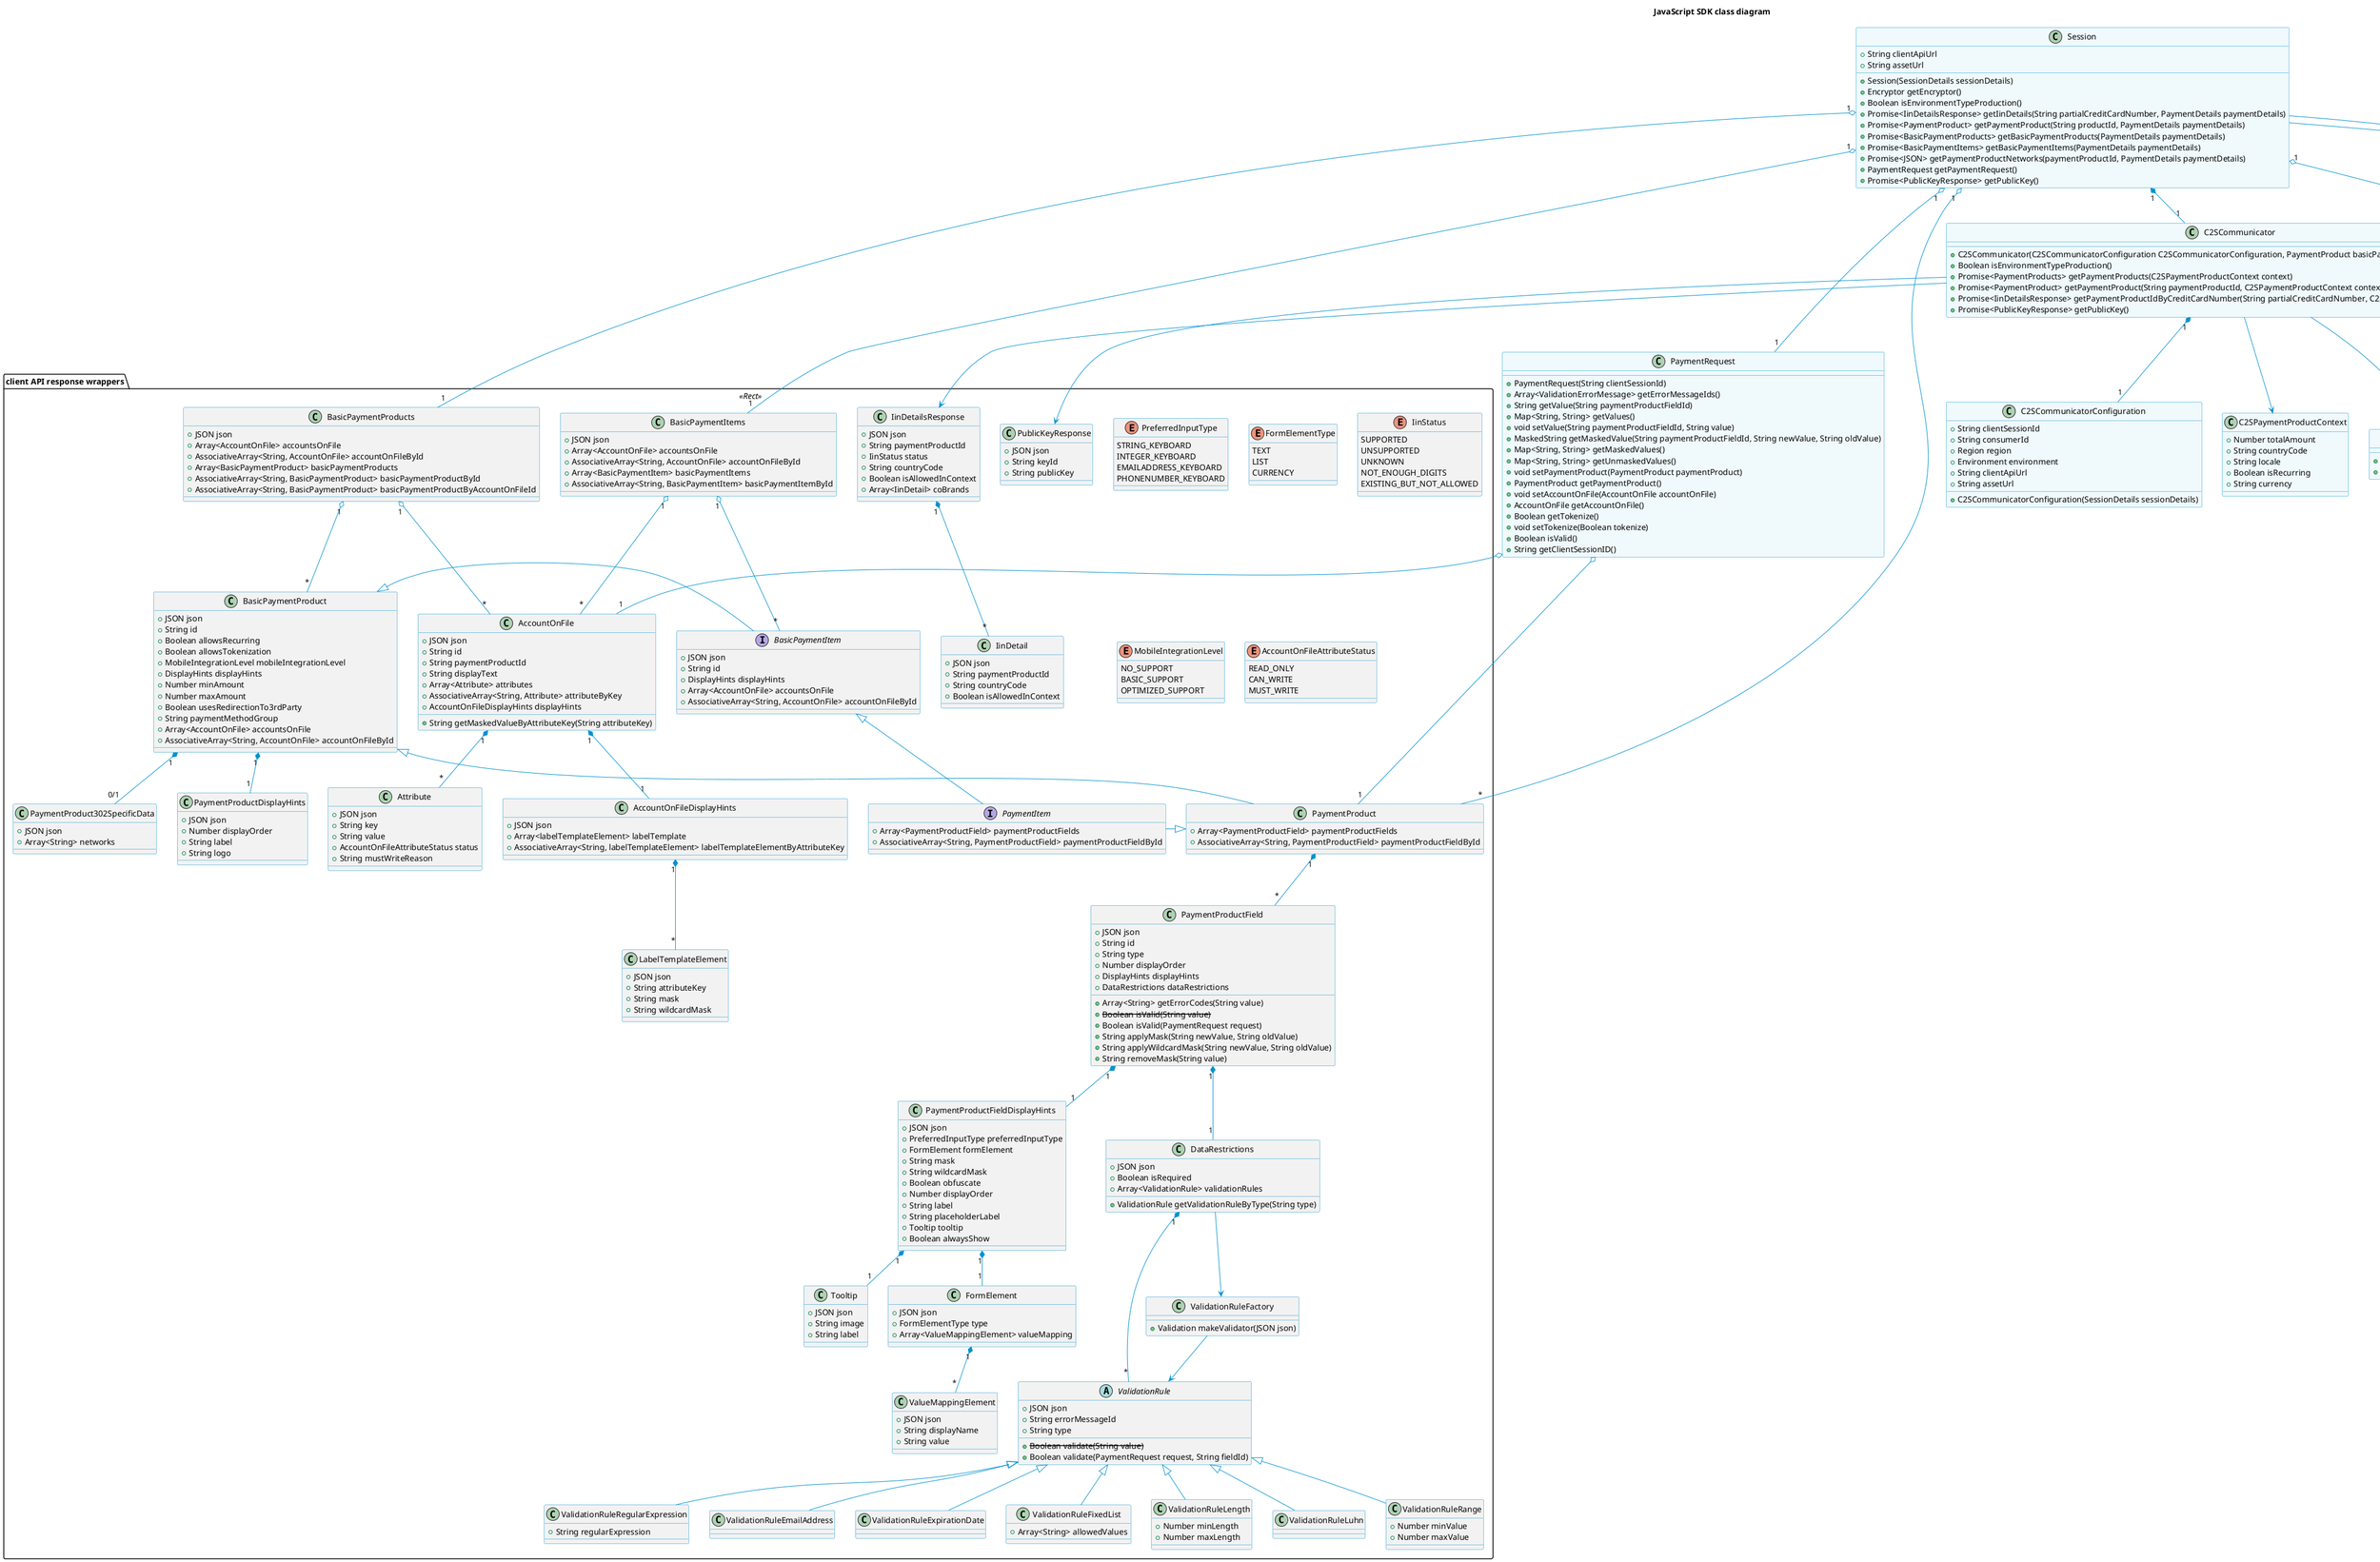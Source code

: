 @startuml

' This is a plantUML (http://plantuml.sourceforge.net/) file that contains the class diagram of the JS SDK.


title <b>JavaScript SDK class diagram</b>

skinparam class {
	BackgroundColor #F0F9FC
	ArrowColor #0091CF
	BorderColor #0091CF
}

package "client API response wrappers" <<Rect>> {

	class BasicPaymentProducts  #f2f2f2 {
		+JSON json
		+Array<AccountOnFile> accountsOnFile
		+AssociativeArray<String, AccountOnFile> accountOnFileById
		+Array<BasicPaymentProduct> basicPaymentProducts
		+AssociativeArray<String, BasicPaymentProduct> basicPaymentProductById
		+AssociativeArray<String, BasicPaymentProduct> basicPaymentProductByAccountOnFileId
	}

	class BasicPaymentItems  #f2f2f2 {
		+JSON json
		+Array<AccountOnFile> accountsOnFile
		+AssociativeArray<String, AccountOnFile> accountOnFileById
		+Array<BasicPaymentItem> basicPaymentItems
		+AssociativeArray<String, BasicPaymentItem> basicPaymentItemById
	}

	interface BasicPaymentItem  #f2f2f2{
		+JSON json
		+String id
		+DisplayHints displayHints
		+Array<AccountOnFile> accountsOnFile
		+AssociativeArray<String, AccountOnFile> accountOnFileById
	}

	interface PaymentItem  #f2f2f2 {
		+Array<PaymentProductField> paymentProductFields
		+AssociativeArray<String, PaymentProductField> paymentProductFieldById
	}

	class BasicPaymentProduct  #f2f2f2 {
		+JSON json
		+String id
		+Boolean allowsRecurring
		+Boolean allowsTokenization
		+MobileIntegrationLevel mobileIntegrationLevel
		+DisplayHints displayHints
		+Number minAmount
		+Number maxAmount
		+Boolean usesRedirectionTo3rdParty
		+String paymentMethodGroup
		+Array<AccountOnFile> accountsOnFile
		+AssociativeArray<String, AccountOnFile> accountOnFileById
	}

	class PaymentProduct  #f2f2f2 {
		+Array<PaymentProductField> paymentProductFields
		+AssociativeArray<String, PaymentProductField> paymentProductFieldById
	}

	class AccountOnFile #f2f2f2 {
		+JSON json
		+String id
		+String paymentProductId
		+String displayText
		+Array<Attribute> attributes
		+AssociativeArray<String, Attribute> attributeByKey
		+AccountOnFileDisplayHints displayHints
		+String getMaskedValueByAttributeKey(String attributeKey)
	}

	class Attribute #f2f2f2 {
		+JSON json
		+String key
		+String value
		+AccountOnFileAttributeStatus status
		+String mustWriteReason
	}

	class LabelTemplateElement #f2f2f2 {
		+JSON json
		+String attributeKey
		+String mask
		+String wildcardMask
	}

	class AccountOnFileDisplayHints #f2f2f2 {
		+JSON json
		+Array<labelTemplateElement> labelTemplate
		+AssociativeArray<String, labelTemplateElement> labelTemplateElementByAttributeKey
	}

	class PaymentProductField #f2f2f2 {
		+JSON json
		+String id
		+String type
		+Number displayOrder
		+DisplayHints displayHints
		+DataRestrictions dataRestrictions
		+Array<String> getErrorCodes(String value)
		+<strike>Boolean isValid(String value)</strike>
		+Boolean isValid(PaymentRequest request)
		+String applyMask(String newValue, String oldValue)
		+String applyWildcardMask(String newValue, String oldValue)
		+String removeMask(String value)
	}

	class PaymentProduct302SpecificData #f2f2f2 {
		+JSON json
		+Array<String> networks
	}

	class PaymentProductDisplayHints #f2f2f2 {
		+JSON json
		+Number displayOrder
		+String label
		+String logo
	}
	class PaymentProductFieldDisplayHints #f2f2f2 {
		+JSON json
		+PreferredInputType preferredInputType
		+FormElement formElement
		+String mask
		+String wildcardMask
		+Boolean obfuscate
		+Number displayOrder
		+String label
		+String placeholderLabel
		+Tooltip tooltip
		+Boolean alwaysShow
	}

	class DataRestrictions #f2f2f2 {
		+JSON json
		+Boolean isRequired
		+Array<ValidationRule> validationRules
		+ValidationRule getValidationRuleByType(String type)
	}

	abstract class ValidationRule #f2f2f2 {
		+JSON json
		+String errorMessageId
		+String type
		+<strike>Boolean validate(String value)</strike>
		+Boolean validate(PaymentRequest request, String fieldId)
	}

    class ValidationRuleFactory #f2f2f2 {
        +Validation makeValidator(JSON json)
    }

	class ValidationRuleRegularExpression #f2f2f2 {
		+String regularExpression
	}

	class ValidationRuleEmailAddress #f2f2f2 {
	}

	class ValidationRuleExpirationDate #f2f2f2 {
	}

	class ValidationRuleFixedList #f2f2f2 {
		+Array<String> allowedValues
	}

	class ValidationRuleLength #f2f2f2 {
		+Number minLength
		+Number maxLength
	}

	class ValidationRuleLuhn #f2f2f2 {
	}

	class ValidationRuleRange #f2f2f2 {
		+Number minValue
		+Number maxValue
	}

	class IinDetailsResponse #f2f2f2 {
		+JSON json
		+String paymentProductId
		+IinStatus status
		+String countryCode
		+Boolean isAllowedInContext
		+Array<IinDetail> coBrands
	}

	class IinDetail #f2f2f2 {
		+JSON json
		+String paymentProductId
		+String countryCode
		+Boolean isAllowedInContext
	}

	class PublicKeyResponse #f2f2f2 {
		+JSON json
		+String keyId
		+String publicKey
	}

	class Tooltip #f2f2f2 {
		+JSON json
		+String image
		+String label
	}

	class FormElement #f2f2f2 {
		+JSON json
		+FormElementType type
		+Array<ValueMappingElement> valueMapping
	}

	class ValueMappingElement #f2f2f2 {
		+JSON json
		+String displayName
		+String value
	}

	enum PreferredInputType #f2f2f2 {
		STRING_KEYBOARD
		INTEGER_KEYBOARD
		EMAILADDRESS_KEYBOARD
		PHONENUMBER_KEYBOARD
	}

	enum FormElementType #f2f2f2 {
		TEXT
		LIST
		CURRENCY
	}

	enum IinStatus #f2f2f2 {
		SUPPORTED
		UNSUPPORTED
		UNKNOWN
		NOT_ENOUGH_DIGITS
		EXISTING_BUT_NOT_ALLOWED
	}

	enum MobileIntegrationLevel #f2f2f2 {
		NO_SUPPORT
		BASIC_SUPPORT
		OPTIMIZED_SUPPORT
	}

	enum AccountOnFileAttributeStatus #f2f2f2 {
		READ_ONLY
		CAN_WRITE
		MUST_WRITE
	}

}

class Session {
	+String clientApiUrl
	+String assetUrl
    +Session(SessionDetails sessionDetails)
	+Encryptor getEncryptor()
	+Boolean isEnvironmentTypeProduction()
	+Promise<IinDetailsResponse> getIinDetails(String partialCreditCardNumber, PaymentDetails paymentDetails)
	+Promise<PaymentProduct> getPaymentProduct(String productId, PaymentDetails paymentDetails)
	+Promise<BasicPaymentProducts> getBasicPaymentProducts(PaymentDetails paymentDetails)
	+Promise<BasicPaymentItems> getBasicPaymentItems(PaymentDetails paymentDetails)
	+Promise<JSON> getPaymentProductNetworks(paymentProductId, PaymentDetails paymentDetails)
	+PaymentRequest getPaymentRequest()
	+Promise<PublicKeyResponse> getPublicKey()
}

class C2SCommunicator {
	+C2SCommunicator(C2SCommunicatorConfiguration C2SCommunicatorConfiguration, PaymentProduct basicPaymentProduct)
	+Boolean isEnvironmentTypeProduction()
	+Promise<PaymentProducts> getPaymentProducts(C2SPaymentProductContext context)
	+Promise<PaymentProduct> getPaymentProduct(String paymentProductId, C2SPaymentProductContext context)
	+Promise<IinDetailsResponse> getPaymentProductIdByCreditCardNumber(String partialCreditCardNumber, C2SPaymentProductContext context)
	+Promise<PublicKeyResponse> getPublicKey()
}

class C2SCommunicatorConfiguration {
	+String clientSessionId
	+String consumerId
	+Region region
	+Environment environment
	+String clientApiUrl
	+String assetUrl
	+C2SCommunicatorConfiguration(SessionDetails sessionDetails)
}

class C2SPaymentProductContext {
	+Number totalAmount
	+String countryCode
	+String locale
	+Boolean isRecurring
	+String currency
}

class Encryptor {
	+Encryptor(Promise<PublicKeyResponse> publicKeyResponsePromise)
	+String encypt(PaymentRequest paymentRequest)
}

class JOSEEncryptor {
	+String encypt(Object plainTextValues, PublicKeyResponse publicKeyResponse)
}

class PaymentRequest {
    +PaymentRequest(String clientSessionId)
	+Array<ValidationErrorMessage> getErrorMessageIds()
	+String getValue(String paymentProductFieldId)
	+Map<String, String> getValues()
	+void setValue(String paymentProductFieldId, String value)
	+MaskedString getMaskedValue(String paymentProductFieldId, String newValue, String oldValue)
	+Map<String, String> getMaskedValues()
	+Map<String, String> getUnmaskedValues()
	+void setPaymentProduct(PaymentProduct paymentProduct)
	+PaymentProduct getPaymentProduct()
	+void setAccountOnFile(AccountOnFile accountOnFile)
	+AccountOnFile getAccountOnFile()
 	+Boolean getTokenize()
 	+void setTokenize(Boolean tokenize)
	+Boolean isValid()
	+String getClientSessionID()
}

class MaskingUtil {
	+MaskedString applyMask(String mask, String value, String oldValue)
	+Number getMaxLengthBasedOnMask(String mask)
	+String removeMask(String mask, String value)
}

class MaskedString {
	+String formattedValue
	+Number cursorIndex
}

class SessionDetails <<JS Literal>> {
	+String clientSessionID
	+String customerId
	+Region region
	+Environment environment
}

class PaymentDetails <<JS Literal>> {
	+Number totalAmount
	+String countryCode
	+String locale
	+Boolean isRecurring
	+String currency
}

class Util {
	+String getMetadata()
	+String base64Encode(String|Object data)
}

enum Region {
	EU
	US
	AMS
	PAR
}

enum Environment {
	PROD
	PREPROD
	SANDBOX
}

Session "1" *-- "1" C2SCommunicator
Session "1" o-- "1" PaymentRequest
Session "1" o-- "*" PaymentProduct
Session "1" o-- "1" BasicPaymentProducts
Session "1" o-- "1" BasicPaymentItems
Session "1" o-- "1" Encryptor
Session --> PaymentDetails
Session --> SessionDetails

BasicPaymentItems "1" o-- "*" AccountOnFile
BasicPaymentItems "1" o-- "*" BasicPaymentItem

BasicPaymentProducts "1" o-- "*" AccountOnFile
BasicPaymentProducts "1" o-- "*" BasicPaymentProduct

BasicPaymentItem <|-- PaymentItem
BasicPaymentProduct <|-- PaymentProduct
BasicPaymentProduct <|- BasicPaymentItem
BasicPaymentProduct "1" *-- "1" PaymentProductDisplayHints
BasicPaymentProduct "1" *-- "0/1" PaymentProduct302SpecificData

PaymentProduct <|- PaymentItem
PaymentProduct "1" *-- "*" PaymentProductField

ValidationRule <|-- ValidationRuleLuhn
ValidationRule <|-- ValidationRuleExpirationDate
ValidationRule <|-- ValidationRuleRegularExpression
ValidationRule <|-- ValidationRuleRange
ValidationRule <|-- ValidationRuleLength
ValidationRule <|-- ValidationRuleFixedList
ValidationRule <|-- ValidationRuleEmailAddress
C2SCommunicator "1" *-- "1" C2SCommunicatorConfiguration
C2SCommunicator --> IinDetailsResponse
IinDetailsResponse "1" *-- "*" IinDetail
C2SCommunicator --> PublicKeyResponse
C2SCommunicator --> C2SPaymentProductContext
C2SCommunicator --> Util
Encryptor --> JOSEEncryptor
PaymentRequest o-- "1" PaymentProduct
PaymentRequest o-- "1" AccountOnFile

PaymentProductField "1" *-- "1" PaymentProductFieldDisplayHints
PaymentProductFieldDisplayHints "1" *-- "1" Tooltip
PaymentProductFieldDisplayHints "1" *-- "1" FormElement
FormElement "1" *-- "*" ValueMappingElement

AccountOnFile "1" *-- "1" AccountOnFileDisplayHints
AccountOnFileDisplayHints "1" *-- "*" LabelTemplateElement
AccountOnFile "1" *-- "*" Attribute
PaymentProductField "1" *-- "1" DataRestrictions
DataRestrictions "1" *-- "*" ValidationRule
MaskingUtil --> MaskedString
DataRestrictions --> ValidationRuleFactory
ValidationRuleFactory --> ValidationRule
@enduml